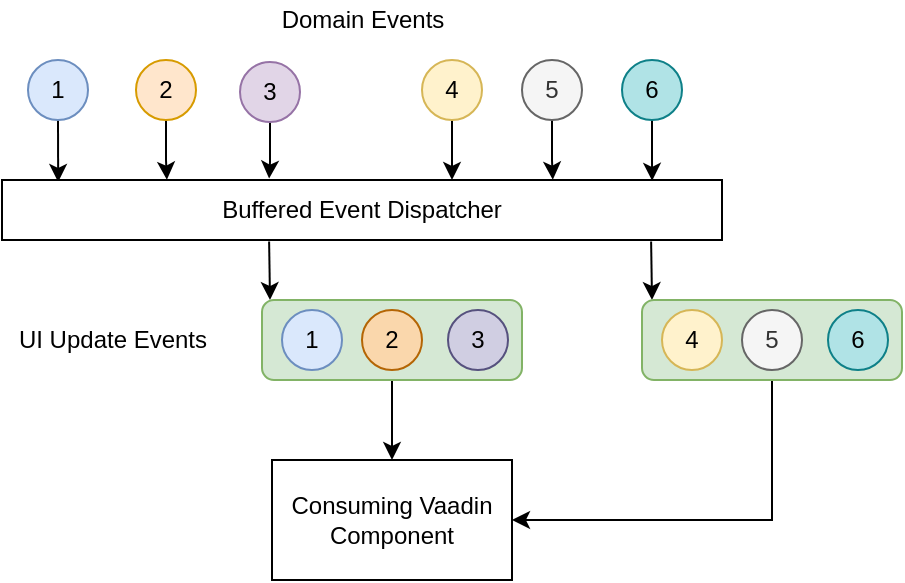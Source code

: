 <mxfile version="13.0.0" type="device"><diagram id="Za19ZackSeJHctdfRDxY" name="Page-1"><mxGraphModel dx="1554" dy="922" grid="1" gridSize="10" guides="1" tooltips="1" connect="1" arrows="1" fold="1" page="1" pageScale="1" pageWidth="850" pageHeight="1100" math="0" shadow="0"><root><mxCell id="0"/><mxCell id="1" parent="0"/><mxCell id="gn-SMPgqJeR8Pv4Fa0FF-16" style="edgeStyle=orthogonalEdgeStyle;rounded=0;orthogonalLoop=1;jettySize=auto;html=1;entryX=0.078;entryY=0.033;entryDx=0;entryDy=0;entryPerimeter=0;exitX=0.5;exitY=1;exitDx=0;exitDy=0;" edge="1" parent="1" source="gn-SMPgqJeR8Pv4Fa0FF-19" target="gn-SMPgqJeR8Pv4Fa0FF-15"><mxGeometry relative="1" as="geometry"><mxPoint x="327" y="347.86" as="sourcePoint"/></mxGeometry></mxCell><mxCell id="gn-SMPgqJeR8Pv4Fa0FF-17" style="edgeStyle=orthogonalEdgeStyle;rounded=0;orthogonalLoop=1;jettySize=auto;html=1;entryX=0.229;entryY=-0.005;entryDx=0;entryDy=0;entryPerimeter=0;" edge="1" parent="1" source="gn-SMPgqJeR8Pv4Fa0FF-8" target="gn-SMPgqJeR8Pv4Fa0FF-15"><mxGeometry relative="1" as="geometry"/></mxCell><mxCell id="gn-SMPgqJeR8Pv4Fa0FF-8" value="2" style="ellipse;whiteSpace=wrap;html=1;aspect=fixed;fillColor=#ffe6cc;strokeColor=#d79b00;" vertex="1" parent="1"><mxGeometry x="367" y="340" width="30" height="30" as="geometry"/></mxCell><mxCell id="gn-SMPgqJeR8Pv4Fa0FF-20" style="edgeStyle=orthogonalEdgeStyle;rounded=0;orthogonalLoop=1;jettySize=auto;html=1;entryX=0.371;entryY=-0.024;entryDx=0;entryDy=0;entryPerimeter=0;" edge="1" parent="1" source="gn-SMPgqJeR8Pv4Fa0FF-9" target="gn-SMPgqJeR8Pv4Fa0FF-15"><mxGeometry relative="1" as="geometry"/></mxCell><mxCell id="gn-SMPgqJeR8Pv4Fa0FF-9" value="3" style="ellipse;whiteSpace=wrap;html=1;aspect=fixed;fillColor=#e1d5e7;strokeColor=#9673a6;" vertex="1" parent="1"><mxGeometry x="419" y="341" width="30" height="30" as="geometry"/></mxCell><mxCell id="gn-SMPgqJeR8Pv4Fa0FF-21" style="edgeStyle=orthogonalEdgeStyle;rounded=0;orthogonalLoop=1;jettySize=auto;html=1;entryX=0.625;entryY=0;entryDx=0;entryDy=0;entryPerimeter=0;" edge="1" parent="1" source="gn-SMPgqJeR8Pv4Fa0FF-10" target="gn-SMPgqJeR8Pv4Fa0FF-15"><mxGeometry relative="1" as="geometry"/></mxCell><mxCell id="gn-SMPgqJeR8Pv4Fa0FF-10" value="4" style="ellipse;whiteSpace=wrap;html=1;aspect=fixed;fillColor=#fff2cc;strokeColor=#d6b656;" vertex="1" parent="1"><mxGeometry x="510" y="340" width="30" height="30" as="geometry"/></mxCell><mxCell id="gn-SMPgqJeR8Pv4Fa0FF-22" style="edgeStyle=orthogonalEdgeStyle;rounded=0;orthogonalLoop=1;jettySize=auto;html=1;entryX=0.765;entryY=-0.005;entryDx=0;entryDy=0;entryPerimeter=0;" edge="1" parent="1" source="gn-SMPgqJeR8Pv4Fa0FF-11" target="gn-SMPgqJeR8Pv4Fa0FF-15"><mxGeometry relative="1" as="geometry"/></mxCell><mxCell id="gn-SMPgqJeR8Pv4Fa0FF-11" value="5" style="ellipse;whiteSpace=wrap;html=1;aspect=fixed;fillColor=#f5f5f5;strokeColor=#666666;fontColor=#333333;" vertex="1" parent="1"><mxGeometry x="560" y="340" width="30" height="30" as="geometry"/></mxCell><mxCell id="gn-SMPgqJeR8Pv4Fa0FF-23" style="edgeStyle=orthogonalEdgeStyle;rounded=0;orthogonalLoop=1;jettySize=auto;html=1;entryX=0.903;entryY=0.014;entryDx=0;entryDy=0;entryPerimeter=0;" edge="1" parent="1" source="gn-SMPgqJeR8Pv4Fa0FF-12" target="gn-SMPgqJeR8Pv4Fa0FF-15"><mxGeometry relative="1" as="geometry"/></mxCell><mxCell id="gn-SMPgqJeR8Pv4Fa0FF-12" value="6" style="ellipse;whiteSpace=wrap;html=1;aspect=fixed;fillColor=#b0e3e6;strokeColor=#0e8088;" vertex="1" parent="1"><mxGeometry x="610" y="340" width="30" height="30" as="geometry"/></mxCell><mxCell id="gn-SMPgqJeR8Pv4Fa0FF-29" style="edgeStyle=orthogonalEdgeStyle;rounded=0;orthogonalLoop=1;jettySize=auto;html=1;exitX=0.5;exitY=0;exitDx=0;exitDy=0;entryX=0.371;entryY=1.024;entryDx=0;entryDy=0;entryPerimeter=0;startArrow=classic;startFill=1;endArrow=none;endFill=0;" edge="1" parent="1" target="gn-SMPgqJeR8Pv4Fa0FF-15"><mxGeometry relative="1" as="geometry"><mxPoint x="434" y="460" as="sourcePoint"/></mxGeometry></mxCell><mxCell id="gn-SMPgqJeR8Pv4Fa0FF-15" value="Buffered Event Dispatcher" style="rounded=0;whiteSpace=wrap;html=1;" vertex="1" parent="1"><mxGeometry x="300" y="400" width="360" height="30" as="geometry"/></mxCell><mxCell id="gn-SMPgqJeR8Pv4Fa0FF-19" value="1" style="ellipse;whiteSpace=wrap;html=1;aspect=fixed;fillColor=#dae8fc;strokeColor=#6c8ebf;" vertex="1" parent="1"><mxGeometry x="313" y="340" width="30" height="30" as="geometry"/></mxCell><mxCell id="gn-SMPgqJeR8Pv4Fa0FF-24" value="Domain Events" style="text;html=1;resizable=0;autosize=1;align=center;verticalAlign=middle;points=[];fillColor=none;strokeColor=none;rounded=0;" vertex="1" parent="1"><mxGeometry x="430" y="310" width="100" height="20" as="geometry"/></mxCell><mxCell id="gn-SMPgqJeR8Pv4Fa0FF-30" style="edgeStyle=orthogonalEdgeStyle;rounded=0;orthogonalLoop=1;jettySize=auto;html=1;exitX=0.5;exitY=0;exitDx=0;exitDy=0;entryX=0.371;entryY=1.024;entryDx=0;entryDy=0;entryPerimeter=0;startArrow=classic;startFill=1;endArrow=none;endFill=0;" edge="1" parent="1"><mxGeometry relative="1" as="geometry"><mxPoint x="624.56" y="430.72" as="targetPoint"/><mxPoint x="625" y="460" as="sourcePoint"/></mxGeometry></mxCell><mxCell id="gn-SMPgqJeR8Pv4Fa0FF-32" value="UI Update Events" style="text;html=1;resizable=0;autosize=1;align=center;verticalAlign=middle;points=[];fillColor=none;strokeColor=none;rounded=0;" vertex="1" parent="1"><mxGeometry x="300" y="470" width="110" height="20" as="geometry"/></mxCell><mxCell id="gn-SMPgqJeR8Pv4Fa0FF-44" style="edgeStyle=orthogonalEdgeStyle;rounded=0;orthogonalLoop=1;jettySize=auto;html=1;entryX=0.5;entryY=0;entryDx=0;entryDy=0;startArrow=none;startFill=0;endArrow=classic;endFill=1;" edge="1" parent="1" source="gn-SMPgqJeR8Pv4Fa0FF-33" target="gn-SMPgqJeR8Pv4Fa0FF-43"><mxGeometry relative="1" as="geometry"/></mxCell><mxCell id="gn-SMPgqJeR8Pv4Fa0FF-33" value="" style="rounded=1;whiteSpace=wrap;html=1;fillColor=#d5e8d4;strokeColor=#82b366;" vertex="1" parent="1"><mxGeometry x="430" y="460" width="130" height="40" as="geometry"/></mxCell><mxCell id="gn-SMPgqJeR8Pv4Fa0FF-34" value="1" style="ellipse;whiteSpace=wrap;html=1;aspect=fixed;fillColor=#dae8fc;strokeColor=#6c8ebf;" vertex="1" parent="1"><mxGeometry x="440" y="465" width="30" height="30" as="geometry"/></mxCell><mxCell id="gn-SMPgqJeR8Pv4Fa0FF-35" value="2" style="ellipse;whiteSpace=wrap;html=1;aspect=fixed;fillColor=#fad7ac;strokeColor=#b46504;" vertex="1" parent="1"><mxGeometry x="480" y="465" width="30" height="30" as="geometry"/></mxCell><mxCell id="gn-SMPgqJeR8Pv4Fa0FF-36" value="3" style="ellipse;whiteSpace=wrap;html=1;aspect=fixed;fillColor=#d0cee2;strokeColor=#56517e;" vertex="1" parent="1"><mxGeometry x="523" y="465" width="30" height="30" as="geometry"/></mxCell><mxCell id="gn-SMPgqJeR8Pv4Fa0FF-45" style="edgeStyle=orthogonalEdgeStyle;rounded=0;orthogonalLoop=1;jettySize=auto;html=1;entryX=1;entryY=0.5;entryDx=0;entryDy=0;startArrow=none;startFill=0;endArrow=classic;endFill=1;exitX=0.5;exitY=1;exitDx=0;exitDy=0;" edge="1" parent="1" source="gn-SMPgqJeR8Pv4Fa0FF-38" target="gn-SMPgqJeR8Pv4Fa0FF-43"><mxGeometry relative="1" as="geometry"/></mxCell><mxCell id="gn-SMPgqJeR8Pv4Fa0FF-38" value="" style="rounded=1;whiteSpace=wrap;html=1;fillColor=#d5e8d4;strokeColor=#82b366;" vertex="1" parent="1"><mxGeometry x="620" y="460" width="130" height="40" as="geometry"/></mxCell><mxCell id="gn-SMPgqJeR8Pv4Fa0FF-39" value="4" style="ellipse;whiteSpace=wrap;html=1;aspect=fixed;fillColor=#fff2cc;strokeColor=#d6b656;" vertex="1" parent="1"><mxGeometry x="630" y="465" width="30" height="30" as="geometry"/></mxCell><mxCell id="gn-SMPgqJeR8Pv4Fa0FF-40" value="5" style="ellipse;whiteSpace=wrap;html=1;aspect=fixed;fillColor=#f5f5f5;strokeColor=#666666;fontColor=#333333;" vertex="1" parent="1"><mxGeometry x="670" y="465" width="30" height="30" as="geometry"/></mxCell><mxCell id="gn-SMPgqJeR8Pv4Fa0FF-41" value="6" style="ellipse;whiteSpace=wrap;html=1;aspect=fixed;fillColor=#b0e3e6;strokeColor=#0e8088;" vertex="1" parent="1"><mxGeometry x="713" y="465" width="30" height="30" as="geometry"/></mxCell><mxCell id="gn-SMPgqJeR8Pv4Fa0FF-43" value="Consuming Vaadin Component" style="rounded=0;whiteSpace=wrap;html=1;" vertex="1" parent="1"><mxGeometry x="435" y="540" width="120" height="60" as="geometry"/></mxCell></root></mxGraphModel></diagram></mxfile>